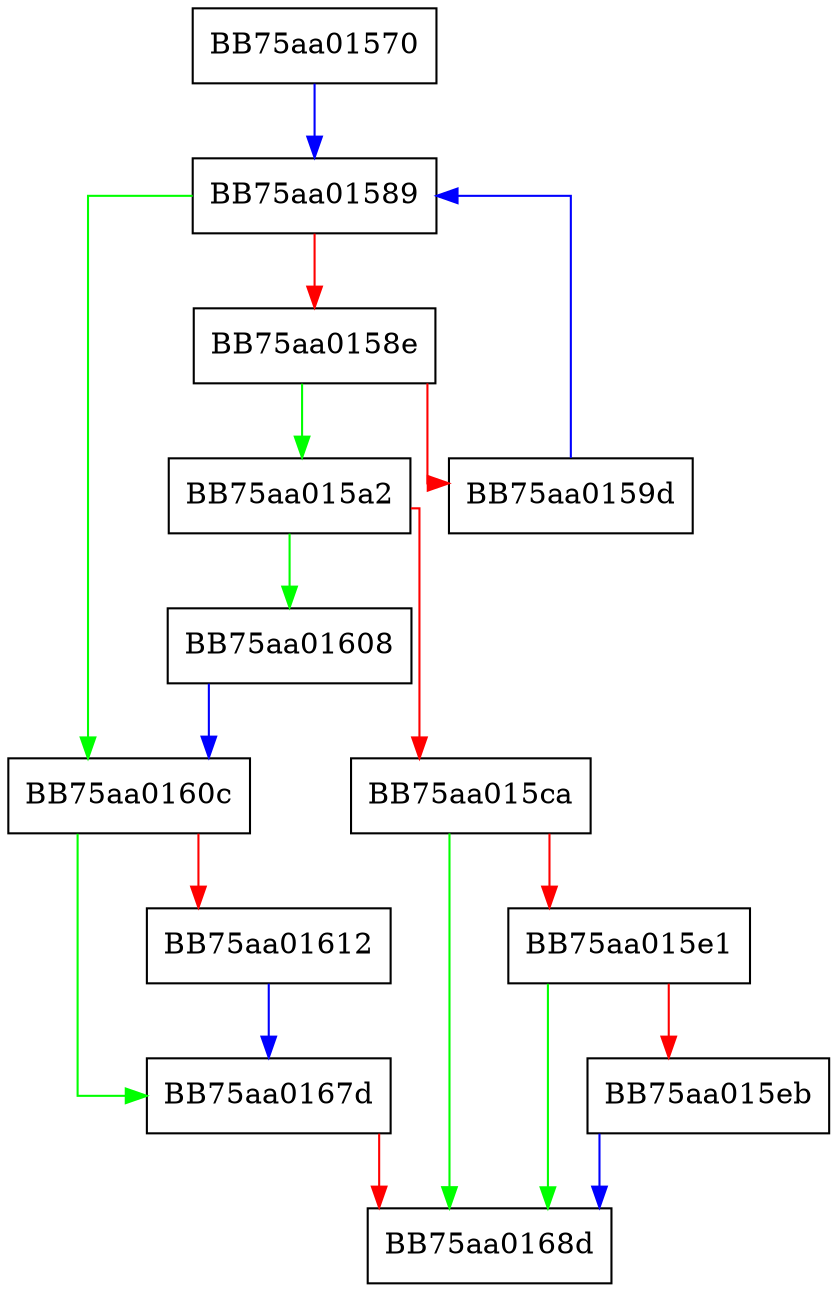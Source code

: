 digraph Finalize {
  node [shape="box"];
  graph [splines=ortho];
  BB75aa01570 -> BB75aa01589 [color="blue"];
  BB75aa01589 -> BB75aa0160c [color="green"];
  BB75aa01589 -> BB75aa0158e [color="red"];
  BB75aa0158e -> BB75aa015a2 [color="green"];
  BB75aa0158e -> BB75aa0159d [color="red"];
  BB75aa0159d -> BB75aa01589 [color="blue"];
  BB75aa015a2 -> BB75aa01608 [color="green"];
  BB75aa015a2 -> BB75aa015ca [color="red"];
  BB75aa015ca -> BB75aa0168d [color="green"];
  BB75aa015ca -> BB75aa015e1 [color="red"];
  BB75aa015e1 -> BB75aa0168d [color="green"];
  BB75aa015e1 -> BB75aa015eb [color="red"];
  BB75aa015eb -> BB75aa0168d [color="blue"];
  BB75aa01608 -> BB75aa0160c [color="blue"];
  BB75aa0160c -> BB75aa0167d [color="green"];
  BB75aa0160c -> BB75aa01612 [color="red"];
  BB75aa01612 -> BB75aa0167d [color="blue"];
  BB75aa0167d -> BB75aa0168d [color="red"];
}